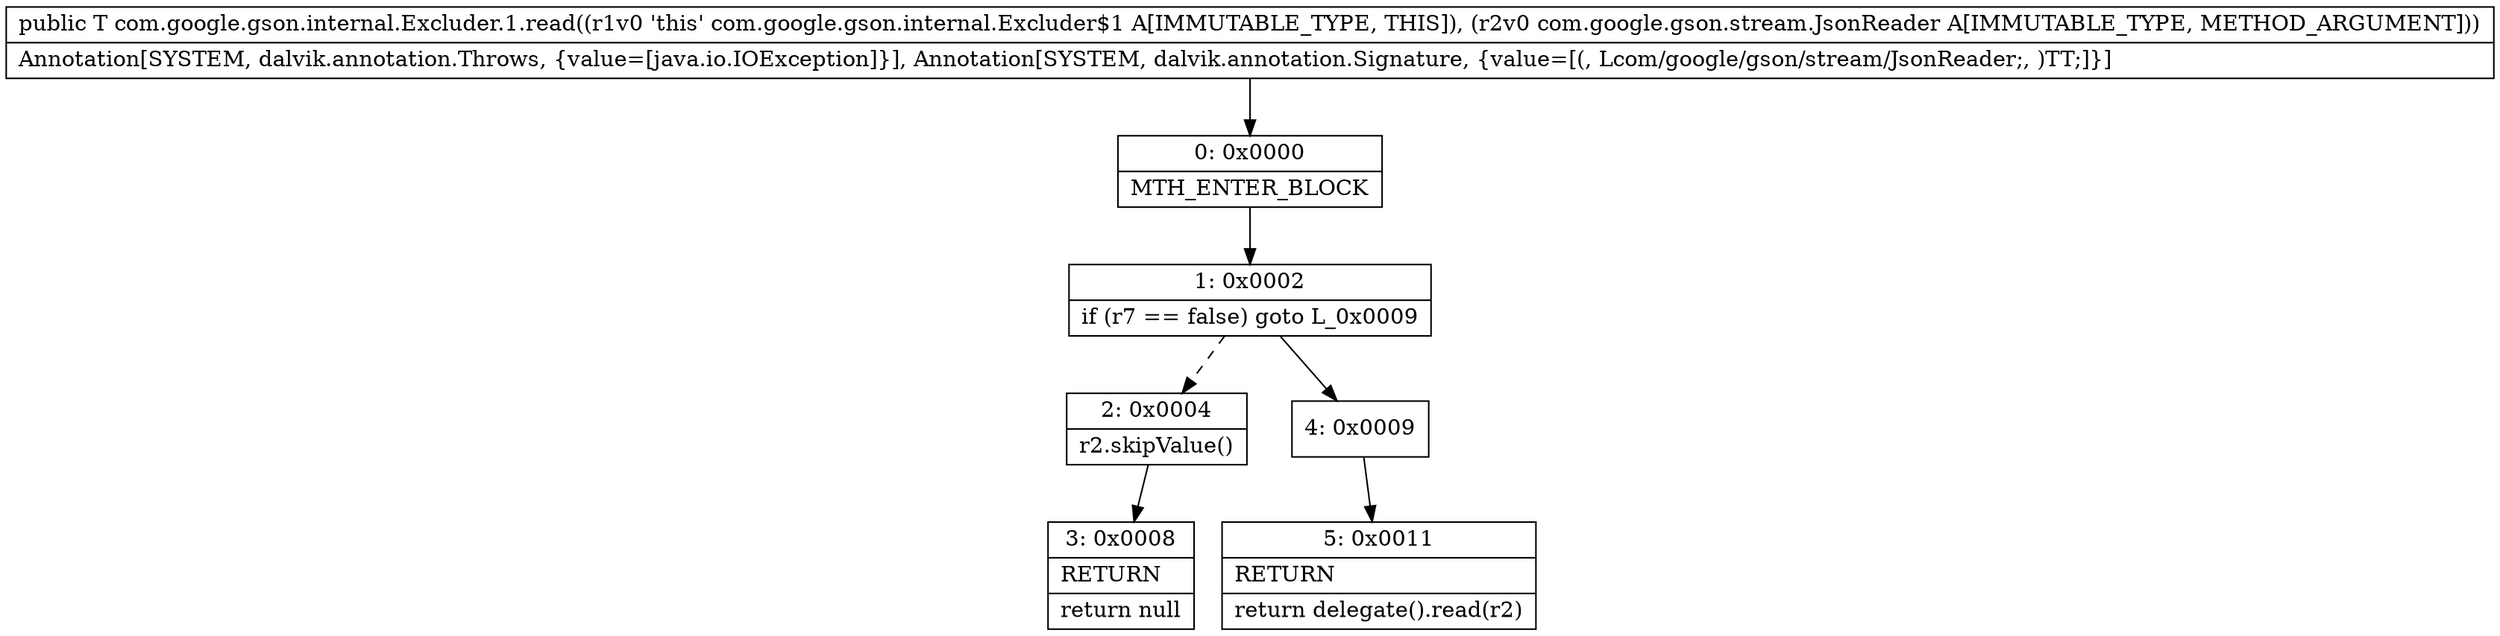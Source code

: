 digraph "CFG forcom.google.gson.internal.Excluder.1.read(Lcom\/google\/gson\/stream\/JsonReader;)Ljava\/lang\/Object;" {
Node_0 [shape=record,label="{0\:\ 0x0000|MTH_ENTER_BLOCK\l}"];
Node_1 [shape=record,label="{1\:\ 0x0002|if (r7 == false) goto L_0x0009\l}"];
Node_2 [shape=record,label="{2\:\ 0x0004|r2.skipValue()\l}"];
Node_3 [shape=record,label="{3\:\ 0x0008|RETURN\l|return null\l}"];
Node_4 [shape=record,label="{4\:\ 0x0009}"];
Node_5 [shape=record,label="{5\:\ 0x0011|RETURN\l|return delegate().read(r2)\l}"];
MethodNode[shape=record,label="{public T com.google.gson.internal.Excluder.1.read((r1v0 'this' com.google.gson.internal.Excluder$1 A[IMMUTABLE_TYPE, THIS]), (r2v0 com.google.gson.stream.JsonReader A[IMMUTABLE_TYPE, METHOD_ARGUMENT]))  | Annotation[SYSTEM, dalvik.annotation.Throws, \{value=[java.io.IOException]\}], Annotation[SYSTEM, dalvik.annotation.Signature, \{value=[(, Lcom\/google\/gson\/stream\/JsonReader;, )TT;]\}]\l}"];
MethodNode -> Node_0;
Node_0 -> Node_1;
Node_1 -> Node_2[style=dashed];
Node_1 -> Node_4;
Node_2 -> Node_3;
Node_4 -> Node_5;
}

